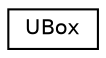 digraph "Graphical Class Hierarchy"
{
 // LATEX_PDF_SIZE
  edge [fontname="Helvetica",fontsize="10",labelfontname="Helvetica",labelfontsize="10"];
  node [fontname="Helvetica",fontsize="10",shape=record];
  rankdir="LR";
  Node0 [label="UBox",height=0.2,width=0.4,color="black", fillcolor="white", style="filled",URL="$struct_u_box.html",tooltip=" "];
}
